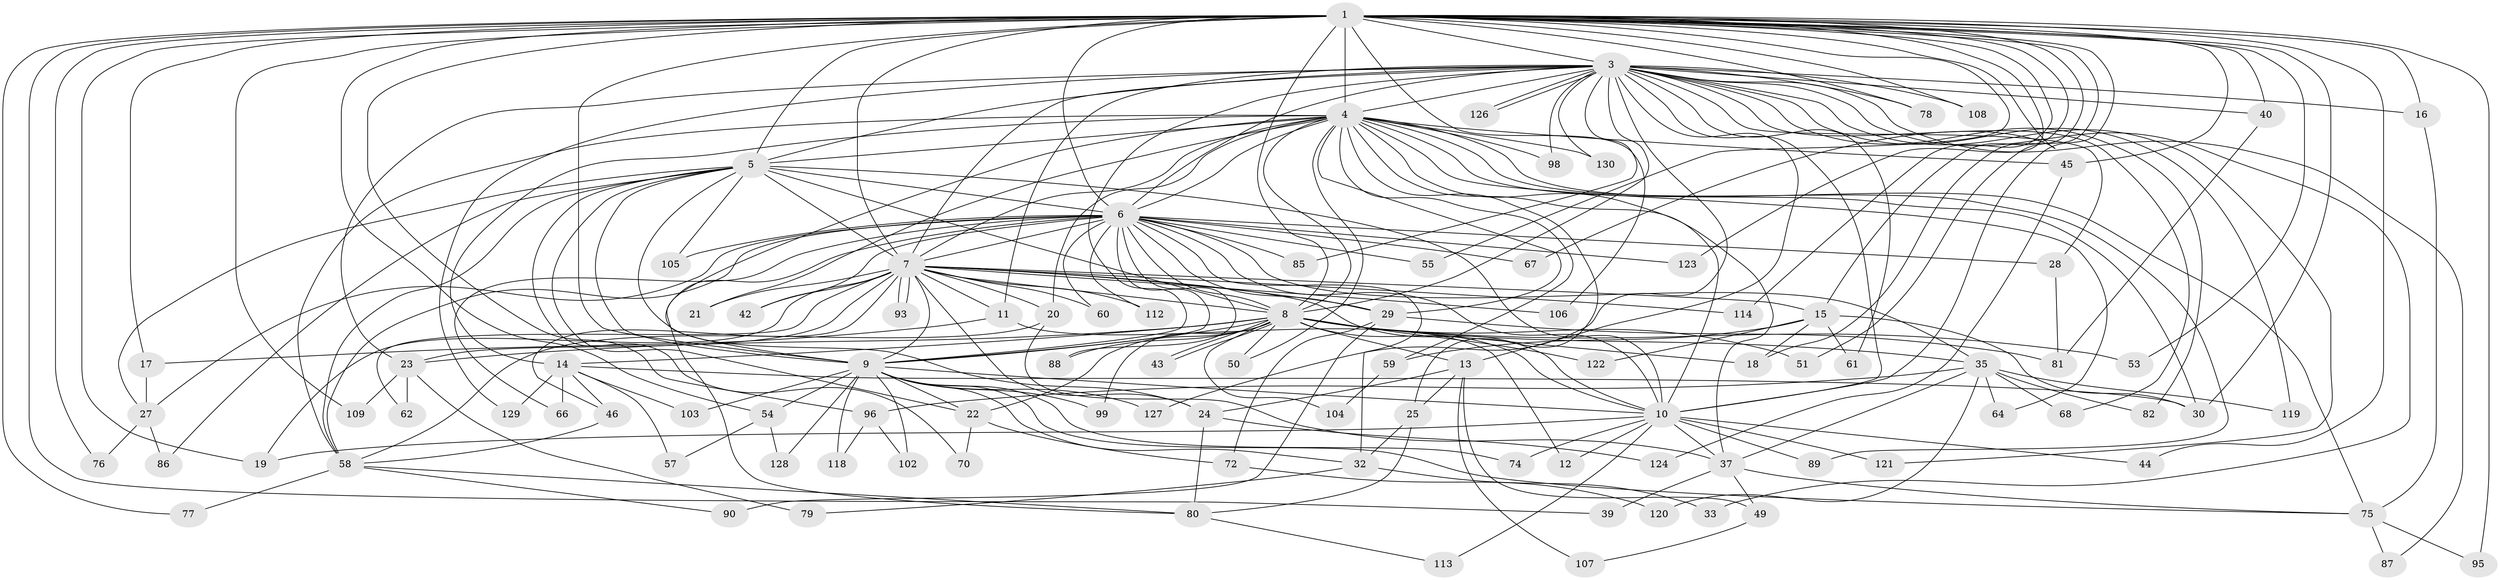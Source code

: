 // Generated by graph-tools (version 1.1) at 2025/23/03/03/25 07:23:41]
// undirected, 100 vertices, 238 edges
graph export_dot {
graph [start="1"]
  node [color=gray90,style=filled];
  1 [super="+2"];
  3 [super="+91"];
  4 [super="+97"];
  5 [super="+125"];
  6 [super="+48"];
  7 [super="+34"];
  8 [super="+36"];
  9 [super="+65"];
  10 [super="+117"];
  11 [super="+110"];
  12;
  13 [super="+83"];
  14 [super="+69"];
  15 [super="+47"];
  16;
  17;
  18 [super="+26"];
  19 [super="+101"];
  20 [super="+92"];
  21;
  22 [super="+56"];
  23 [super="+115"];
  24 [super="+84"];
  25 [super="+100"];
  27 [super="+31"];
  28 [super="+111"];
  29 [super="+41"];
  30 [super="+63"];
  32 [super="+71"];
  33;
  35 [super="+52"];
  37 [super="+38"];
  39;
  40;
  42;
  43;
  44;
  45;
  46 [super="+116"];
  49;
  50;
  51;
  53;
  54;
  55;
  57;
  58 [super="+73"];
  59;
  60;
  61;
  62;
  64;
  66;
  67;
  68;
  70;
  72;
  74;
  75 [super="+94"];
  76;
  77;
  78;
  79;
  80;
  81;
  82;
  85;
  86;
  87;
  88;
  89;
  90;
  93;
  95;
  96;
  98;
  99;
  102;
  103;
  104;
  105;
  106;
  107;
  108;
  109;
  112;
  113;
  114;
  118;
  119;
  120;
  121;
  122;
  123;
  124;
  126;
  127;
  128;
  129;
  130;
  1 -- 3 [weight=2];
  1 -- 4 [weight=2];
  1 -- 5 [weight=2];
  1 -- 6 [weight=2];
  1 -- 7 [weight=2];
  1 -- 8 [weight=2];
  1 -- 9 [weight=3];
  1 -- 10 [weight=2];
  1 -- 16;
  1 -- 19 [weight=2];
  1 -- 51;
  1 -- 54;
  1 -- 77;
  1 -- 109;
  1 -- 67;
  1 -- 76;
  1 -- 78;
  1 -- 15;
  1 -- 17;
  1 -- 18;
  1 -- 30;
  1 -- 95;
  1 -- 96;
  1 -- 39;
  1 -- 40;
  1 -- 106;
  1 -- 44;
  1 -- 45;
  1 -- 108;
  1 -- 114;
  1 -- 53;
  1 -- 55;
  1 -- 123;
  3 -- 4;
  3 -- 5;
  3 -- 6;
  3 -- 7;
  3 -- 8;
  3 -- 9;
  3 -- 10;
  3 -- 11;
  3 -- 13;
  3 -- 16;
  3 -- 23;
  3 -- 28;
  3 -- 33;
  3 -- 40;
  3 -- 61;
  3 -- 68;
  3 -- 78;
  3 -- 82 [weight=2];
  3 -- 85;
  3 -- 87;
  3 -- 98;
  3 -- 108;
  3 -- 119;
  3 -- 121;
  3 -- 126;
  3 -- 126;
  3 -- 127;
  3 -- 129;
  3 -- 130;
  4 -- 5;
  4 -- 6;
  4 -- 7;
  4 -- 8 [weight=2];
  4 -- 9;
  4 -- 10 [weight=2];
  4 -- 14;
  4 -- 20;
  4 -- 21;
  4 -- 25;
  4 -- 29;
  4 -- 45;
  4 -- 50;
  4 -- 59;
  4 -- 64;
  4 -- 89;
  4 -- 98;
  4 -- 130;
  4 -- 30;
  4 -- 37;
  4 -- 75;
  4 -- 58;
  5 -- 6;
  5 -- 7;
  5 -- 8;
  5 -- 9;
  5 -- 10;
  5 -- 22;
  5 -- 24;
  5 -- 27;
  5 -- 58;
  5 -- 70;
  5 -- 86;
  5 -- 105;
  6 -- 7;
  6 -- 8;
  6 -- 9;
  6 -- 10;
  6 -- 28;
  6 -- 35;
  6 -- 42;
  6 -- 55;
  6 -- 58;
  6 -- 60;
  6 -- 66;
  6 -- 67;
  6 -- 80;
  6 -- 85;
  6 -- 88;
  6 -- 112;
  6 -- 123;
  6 -- 29;
  6 -- 32 [weight=2];
  6 -- 105;
  6 -- 27;
  7 -- 8;
  7 -- 9;
  7 -- 10;
  7 -- 11 [weight=2];
  7 -- 20;
  7 -- 21;
  7 -- 24;
  7 -- 29;
  7 -- 42;
  7 -- 46;
  7 -- 60;
  7 -- 62;
  7 -- 93;
  7 -- 93;
  7 -- 106;
  7 -- 112;
  7 -- 114;
  7 -- 19;
  7 -- 23;
  7 -- 15;
  8 -- 9;
  8 -- 10;
  8 -- 13;
  8 -- 14;
  8 -- 23;
  8 -- 35;
  8 -- 43;
  8 -- 43;
  8 -- 50;
  8 -- 51;
  8 -- 53;
  8 -- 88;
  8 -- 99;
  8 -- 104;
  8 -- 122;
  8 -- 18;
  8 -- 22;
  9 -- 10;
  9 -- 22;
  9 -- 32;
  9 -- 54;
  9 -- 74;
  9 -- 75;
  9 -- 99;
  9 -- 102;
  9 -- 118;
  9 -- 127;
  9 -- 128;
  9 -- 103;
  10 -- 12;
  10 -- 37;
  10 -- 44;
  10 -- 74;
  10 -- 89;
  10 -- 113;
  10 -- 121;
  10 -- 19;
  11 -- 12;
  11 -- 17;
  13 -- 25;
  13 -- 49;
  13 -- 107;
  13 -- 24;
  14 -- 46;
  14 -- 57;
  14 -- 66;
  14 -- 103;
  14 -- 129;
  14 -- 30;
  15 -- 18;
  15 -- 30;
  15 -- 59;
  15 -- 61;
  15 -- 122;
  16 -- 75;
  17 -- 27;
  20 -- 37;
  20 -- 58;
  22 -- 70;
  22 -- 72;
  23 -- 62;
  23 -- 79;
  23 -- 109;
  24 -- 80;
  24 -- 124;
  25 -- 32;
  25 -- 80;
  27 -- 76;
  27 -- 86;
  28 -- 81;
  29 -- 81;
  29 -- 72;
  29 -- 90;
  32 -- 33;
  32 -- 79;
  35 -- 64;
  35 -- 96;
  35 -- 119;
  35 -- 82;
  35 -- 68;
  35 -- 120;
  35 -- 37;
  37 -- 49;
  37 -- 75;
  37 -- 39;
  40 -- 81;
  45 -- 124;
  46 -- 58;
  49 -- 107;
  54 -- 57;
  54 -- 128;
  58 -- 77;
  58 -- 90;
  58 -- 80;
  59 -- 104;
  72 -- 120;
  75 -- 87;
  75 -- 95;
  80 -- 113;
  96 -- 102;
  96 -- 118;
}
